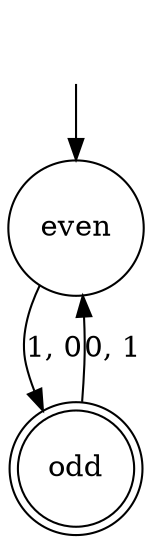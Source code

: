 digraph Automaton {

even [shape = circle];

_nil [style = invis];

odd [shape = doublecircle];

_nil -> even;

even -> odd [label = "1, 0"];

odd -> even [label = "0, 1"];

}

